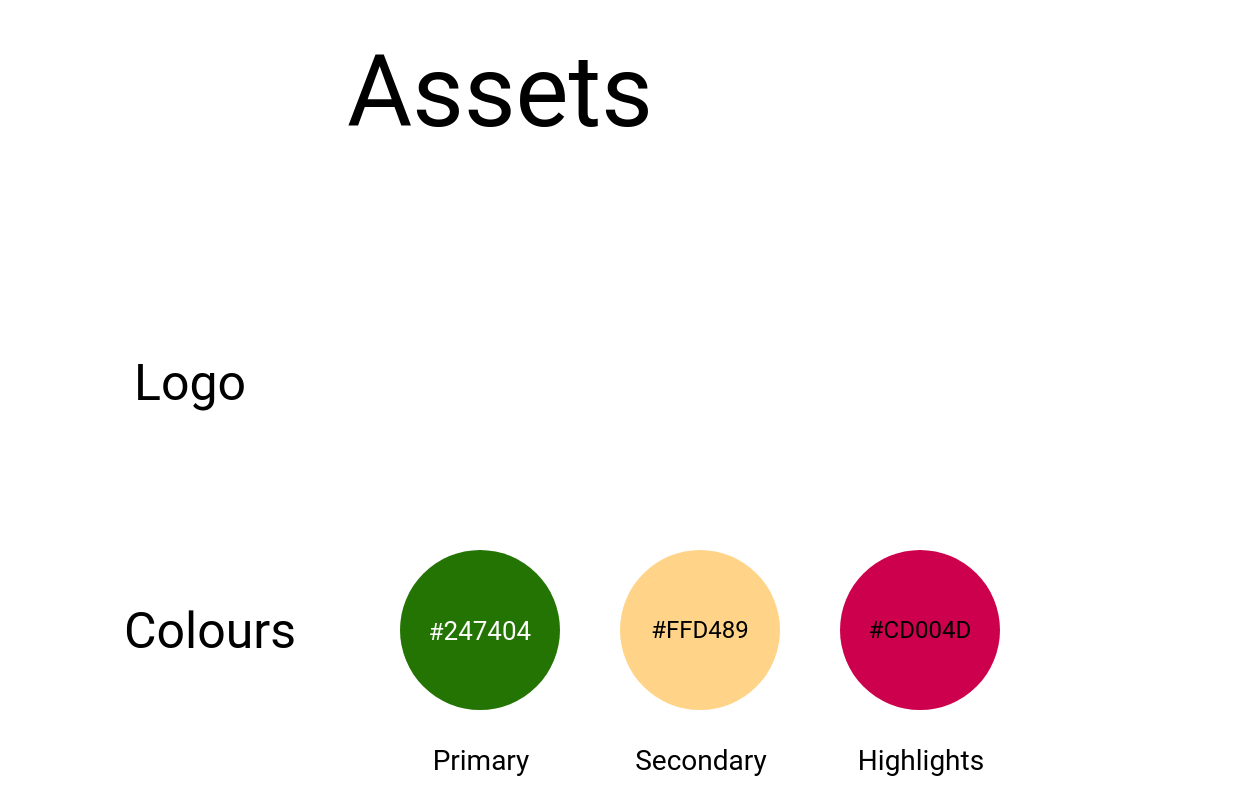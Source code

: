 <mxfile version="24.1.0" type="device" pages="2">
  <diagram name="assets" id="c9db0220-8083-56f3-ca83-edcdcd058819">
    <mxGraphModel dx="-10407" dy="820" grid="1" gridSize="10" guides="1" tooltips="1" connect="1" arrows="1" fold="1" page="1" pageScale="1.5" pageWidth="1600" pageHeight="900" background="none" math="0" shadow="0">
      <root>
        <mxCell id="0" style=";html=1;" />
        <mxCell id="1" style=";html=1;" parent="0" />
        <mxCell id="LfT25MS4hq6PeLbl5iaX-1" value="Assets" style="text;html=1;align=center;verticalAlign=middle;whiteSpace=wrap;rounded=0;fontFamily=Roboto;fontSource=https%3A%2F%2Ffonts.googleapis.com%2Fcss%3Ffamily%3DRoboto;fontSize=50;" vertex="1" parent="1">
          <mxGeometry x="12160" y="70" width="320" height="90" as="geometry" />
        </mxCell>
        <mxCell id="LfT25MS4hq6PeLbl5iaX-6" value="" style="shape=image;verticalLabelPosition=bottom;labelBackgroundColor=default;verticalAlign=top;aspect=fixed;imageAspect=0;image=https://www.mcqiulawyers.com.au/wp-content/uploads/2018/02/logo.png;" vertex="1" parent="1">
          <mxGeometry x="12260" y="210" width="428" height="82" as="geometry" />
        </mxCell>
        <mxCell id="LfT25MS4hq6PeLbl5iaX-7" value="Colours" style="text;html=1;align=center;verticalAlign=middle;whiteSpace=wrap;rounded=0;fontFamily=Roboto;fontSource=https%3A%2F%2Ffonts.googleapis.com%2Fcss%3Ffamily%3DRoboto;fontSize=25;" vertex="1" parent="1">
          <mxGeometry x="12080" y="340" width="190" height="90" as="geometry" />
        </mxCell>
        <mxCell id="LfT25MS4hq6PeLbl5iaX-8" value="Logo" style="text;html=1;align=center;verticalAlign=middle;whiteSpace=wrap;rounded=0;fontFamily=Roboto;fontSource=https%3A%2F%2Ffonts.googleapis.com%2Fcss%3Ffamily%3DRoboto;fontSize=25;" vertex="1" parent="1">
          <mxGeometry x="12070" y="216" width="190" height="90" as="geometry" />
        </mxCell>
        <mxCell id="LfT25MS4hq6PeLbl5iaX-9" value="&lt;font color=&quot;#fcfcfc&quot;&gt;#&lt;span style=&quot;background-color: transparent; font-size: 13px; text-align: left;&quot;&gt;247404&lt;/span&gt;&lt;/font&gt;" style="ellipse;whiteSpace=wrap;html=1;aspect=fixed;fillColor=#247404;strokeColor=none;fontFamily=Roboto;fontSource=https%3A%2F%2Ffonts.googleapis.com%2Fcss%3Ffamily%3DRoboto;" vertex="1" parent="1">
          <mxGeometry x="12270" y="345" width="80" height="80" as="geometry" />
        </mxCell>
        <mxCell id="LfT25MS4hq6PeLbl5iaX-10" value="#FFD489" style="ellipse;whiteSpace=wrap;html=1;aspect=fixed;fillColor=#FFD489;strokeColor=none;fontFamily=Roboto;fontSource=https%3A%2F%2Ffonts.googleapis.com%2Fcss%3Ffamily%3DRoboto;" vertex="1" parent="1">
          <mxGeometry x="12380" y="345" width="80" height="80" as="geometry" />
        </mxCell>
        <mxCell id="LfT25MS4hq6PeLbl5iaX-11" value="&lt;font style=&quot;font-size: 14px;&quot;&gt;Primary&lt;/font&gt;" style="text;html=1;align=center;verticalAlign=middle;whiteSpace=wrap;rounded=0;fontFamily=Roboto;fontSource=https%3A%2F%2Ffonts.googleapis.com%2Fcss%3Ffamily%3DRoboto;fontSize=14;" vertex="1" parent="1">
          <mxGeometry x="12257.5" y="430" width="105" height="40" as="geometry" />
        </mxCell>
        <mxCell id="LfT25MS4hq6PeLbl5iaX-12" value="&lt;font style=&quot;font-size: 14px;&quot;&gt;Secondary&lt;/font&gt;" style="text;html=1;align=center;verticalAlign=middle;whiteSpace=wrap;rounded=0;fontFamily=Roboto;fontSource=https%3A%2F%2Ffonts.googleapis.com%2Fcss%3Ffamily%3DRoboto;fontSize=14;" vertex="1" parent="1">
          <mxGeometry x="12367.5" y="430" width="105" height="40" as="geometry" />
        </mxCell>
        <mxCell id="LfT25MS4hq6PeLbl5iaX-13" value="#CD004D" style="ellipse;whiteSpace=wrap;html=1;aspect=fixed;fillColor=#CD004D;strokeColor=none;fontFamily=Roboto;fontSource=https%3A%2F%2Ffonts.googleapis.com%2Fcss%3Ffamily%3DRoboto;" vertex="1" parent="1">
          <mxGeometry x="12490" y="345" width="80" height="80" as="geometry" />
        </mxCell>
        <mxCell id="LfT25MS4hq6PeLbl5iaX-14" value="&lt;font style=&quot;font-size: 14px;&quot;&gt;Highlights&lt;/font&gt;" style="text;html=1;align=center;verticalAlign=middle;whiteSpace=wrap;rounded=0;fontFamily=Roboto;fontSource=https%3A%2F%2Ffonts.googleapis.com%2Fcss%3Ffamily%3DRoboto;fontSize=14;" vertex="1" parent="1">
          <mxGeometry x="12477.5" y="430" width="105" height="40" as="geometry" />
        </mxCell>
      </root>
    </mxGraphModel>
  </diagram>
  <diagram id="8i3EXRB4sAIUTVz9Crl-" name="home">
    <mxGraphModel dx="2049" dy="1054" grid="1" gridSize="10" guides="1" tooltips="1" connect="1" arrows="1" fold="1" page="1" pageScale="1" pageWidth="1600" pageHeight="900" math="0" shadow="0">
      <root>
        <mxCell id="0" />
        <mxCell id="1" parent="0" />
        <mxCell id="Xjx0grxreHXb90qruqwC-2" value="" style="strokeWidth=1;shadow=0;dashed=0;align=center;html=1;shape=mxgraph.mockup.containers.browserWindow;rSize=0;strokeColor=#666666;strokeColor2=#008cff;strokeColor3=#c4c4c4;mainText=,;recursiveResize=0;fontFamily=Montserrat;fontSource=https%3A%2F%2Ffonts.googleapis.com%2Fcss%3Ffamily%3DMontserrat;fillColor=none;" vertex="1" parent="1">
          <mxGeometry x="45" y="40" width="1510" height="1890" as="geometry" />
        </mxCell>
        <mxCell id="Xjx0grxreHXb90qruqwC-3" value="&lt;font data-font-src=&quot;https://fonts.googleapis.com/css?family=Montserrat&quot;&gt;McQiu Lawyers&lt;/font&gt;" style="strokeWidth=1;shadow=0;dashed=0;align=center;html=1;shape=mxgraph.mockup.containers.anchor;fontSize=17;fontColor=#666666;align=left;whiteSpace=wrap;fontFamily=Roboto;fontSource=https%3A%2F%2Ffonts.googleapis.com%2Fcss%3Ffamily%3DRoboto;" vertex="1" parent="Xjx0grxreHXb90qruqwC-2">
          <mxGeometry x="60" y="12" width="170" height="26" as="geometry" />
        </mxCell>
        <mxCell id="Xjx0grxreHXb90qruqwC-4" value="&lt;font data-font-src=&quot;https://fonts.googleapis.com/css?family=Roboto&quot; face=&quot;Roboto&quot;&gt;mcqiulawyers.com.au&lt;/font&gt;" style="strokeWidth=1;shadow=0;dashed=0;align=center;html=1;shape=mxgraph.mockup.containers.anchor;rSize=0;fontSize=17;fontColor=#666666;align=left;fontFamily=Montserrat;fontSource=https%3A%2F%2Ffonts.googleapis.com%2Fcss%3Ffamily%3DMontserrat;" vertex="1" parent="Xjx0grxreHXb90qruqwC-2">
          <mxGeometry x="130" y="60" width="250" height="26" as="geometry" />
        </mxCell>
        <mxCell id="8yPBcZ-2cWv9pClR8Q93-2" value="" style="shape=image;verticalLabelPosition=bottom;labelBackgroundColor=default;verticalAlign=top;aspect=fixed;imageAspect=0;image=https://www.mcqiulawyers.com.au/wp-content/uploads/2018/02/logo.png;" vertex="1" parent="Xjx0grxreHXb90qruqwC-2">
          <mxGeometry x="195" y="120" width="428" height="82" as="geometry" />
        </mxCell>
        <mxCell id="8yPBcZ-2cWv9pClR8Q93-3" value="&lt;font&gt;About Us&lt;/font&gt;" style="text;html=1;align=center;verticalAlign=middle;whiteSpace=wrap;rounded=0;fontSize=15;fontFamily=Montserrat;fontSource=https%3A%2F%2Ffonts.googleapis.com%2Fcss%3Ffamily%3DMontserrat;" vertex="1" parent="Xjx0grxreHXb90qruqwC-2">
          <mxGeometry x="1045" y="146" width="85" height="30" as="geometry" />
        </mxCell>
        <mxCell id="8yPBcZ-2cWv9pClR8Q93-7" value="&lt;font style=&quot;font-size: 15px;&quot;&gt;&lt;b&gt;Enquire&lt;/b&gt;&lt;/font&gt;" style="rounded=1;fillColor=#247404;strokeColor=none;html=1;whiteSpace=wrap;fontColor=#ffffff;align=center;verticalAlign=middle;fontStyle=0;fontSize=12;sketch=0;fontFamily=Montserrat;fontSource=https%3A%2F%2Ffonts.googleapis.com%2Fcss%3Ffamily%3DMontserrat;" vertex="1" parent="Xjx0grxreHXb90qruqwC-2">
          <mxGeometry x="1175" y="136.5" width="125" height="49" as="geometry" />
        </mxCell>
        <mxCell id="_FqBZBqTFO89XHhkPb4d-1" value="" style="verticalLabelPosition=bottom;shadow=0;dashed=0;align=center;html=1;verticalAlign=top;strokeWidth=2;shape=mxgraph.mockup.graphics.simpleIcon;strokeColor=none;fillColor=#bac8d3;" vertex="1" parent="Xjx0grxreHXb90qruqwC-2">
          <mxGeometry x="780" y="265" width="520" height="255" as="geometry" />
        </mxCell>
        <mxCell id="_FqBZBqTFO89XHhkPb4d-2" value="We&#39;re here with you&lt;div style=&quot;font-size: 15px; line-height: 200%;&quot;&gt;&lt;br&gt;&lt;/div&gt;&lt;div style=&quot;font-size: 15px; line-height: 200%;&quot;&gt;With a diverse range of legal services offered, our dedicated team can help you navigate your complex legal problems.&lt;/div&gt;" style="text;html=1;align=left;verticalAlign=top;whiteSpace=wrap;rounded=0;fontSize=50;fontFamily=Montserrat;fontSource=https%3A%2F%2Ffonts.googleapis.com%2Fcss%3Ffamily%3DMontserrat;horizontal=1;" vertex="1" parent="Xjx0grxreHXb90qruqwC-2">
          <mxGeometry x="215" y="270" width="515" height="250" as="geometry" />
        </mxCell>
        <mxCell id="e-P1rU9MizuhL_VrLOLM-3" value="" style="group" vertex="1" connectable="0" parent="Xjx0grxreHXb90qruqwC-2">
          <mxGeometry x="215" y="460" width="420" height="49" as="geometry" />
        </mxCell>
        <mxCell id="e-P1rU9MizuhL_VrLOLM-1" value="&lt;font style=&quot;font-size: 15px;&quot;&gt;&lt;b&gt;Enquire&lt;/b&gt;&lt;/font&gt;" style="rounded=1;fillColor=#247404;strokeColor=none;html=1;whiteSpace=wrap;fontColor=#ffffff;align=center;verticalAlign=middle;fontStyle=0;fontSize=12;sketch=0;fontFamily=Montserrat;fontSource=https%3A%2F%2Ffonts.googleapis.com%2Fcss%3Ffamily%3DMontserrat;" vertex="1" parent="e-P1rU9MizuhL_VrLOLM-3">
          <mxGeometry width="197.5" height="49" as="geometry" />
        </mxCell>
        <mxCell id="e-P1rU9MizuhL_VrLOLM-2" value="&lt;font color=&quot;#247404&quot; style=&quot;font-size: 15px;&quot;&gt;&lt;b style=&quot;&quot;&gt;Learn More&lt;/b&gt;&lt;/font&gt;" style="rounded=1;fillColor=none;strokeColor=#247404;html=1;whiteSpace=wrap;fontColor=#ffffff;align=center;verticalAlign=middle;fontStyle=0;fontSize=12;sketch=0;fontFamily=Montserrat;fontSource=https%3A%2F%2Ffonts.googleapis.com%2Fcss%3Ffamily%3DMontserrat;strokeWidth=2;" vertex="1" parent="e-P1rU9MizuhL_VrLOLM-3">
          <mxGeometry x="222.5" width="197.5" height="49" as="geometry" />
        </mxCell>
        <mxCell id="e-P1rU9MizuhL_VrLOLM-5" value="&lt;span style=&quot;color: rgb(0, 0, 0); font-family: Montserrat; font-style: normal; font-variant-ligatures: normal; font-variant-caps: normal; letter-spacing: normal; orphans: 2; text-align: left; text-indent: 0px; text-transform: none; widows: 2; word-spacing: 0px; -webkit-text-stroke-width: 0px; white-space: normal; background-color: rgb(251, 251, 251); text-decoration-thickness: initial; text-decoration-style: initial; text-decoration-color: initial; float: none; display: inline !important;&quot;&gt;&lt;b style=&quot;&quot;&gt;&lt;font style=&quot;font-size: 30px;&quot;&gt;We can help you with&lt;/font&gt;&lt;/b&gt;&lt;/span&gt;" style="text;whiteSpace=wrap;html=1;" vertex="1" parent="Xjx0grxreHXb90qruqwC-2">
          <mxGeometry x="209" y="640" width="400" height="50" as="geometry" />
        </mxCell>
        <mxCell id="e-P1rU9MizuhL_VrLOLM-84" value="" style="rounded=1;whiteSpace=wrap;html=1;arcSize=4;strokeColor=#247404;strokeWidth=2;" vertex="1" parent="Xjx0grxreHXb90qruqwC-2">
          <mxGeometry x="205" y="710" width="1095" height="590" as="geometry" />
        </mxCell>
        <mxCell id="e-P1rU9MizuhL_VrLOLM-92" value="" style="line;strokeWidth=2;rotatable=0;dashed=0;labelPosition=right;align=left;verticalAlign=middle;spacingTop=0;spacingLeft=6;points=[];portConstraint=eastwest;strokeColor=#247404;" vertex="1" parent="Xjx0grxreHXb90qruqwC-2">
          <mxGeometry x="205" y="1000" width="1095" height="10" as="geometry" />
        </mxCell>
        <mxCell id="e-P1rU9MizuhL_VrLOLM-95" value="" style="endArrow=none;html=1;rounded=0;entryX=0.5;entryY=0;entryDx=0;entryDy=0;exitX=0.5;exitY=1;exitDx=0;exitDy=0;strokeColor=#247404;strokeWidth=2;" edge="1" parent="Xjx0grxreHXb90qruqwC-2">
          <mxGeometry width="50" height="50" relative="1" as="geometry">
            <mxPoint x="471.73" y="1300" as="sourcePoint" />
            <mxPoint x="471.73" y="710" as="targetPoint" />
          </mxGeometry>
        </mxCell>
        <mxCell id="e-P1rU9MizuhL_VrLOLM-96" value="" style="endArrow=none;html=1;rounded=0;entryX=0.5;entryY=0;entryDx=0;entryDy=0;exitX=0.5;exitY=1;exitDx=0;exitDy=0;strokeColor=#247404;strokeWidth=2;" edge="1" parent="Xjx0grxreHXb90qruqwC-2">
          <mxGeometry width="50" height="50" relative="1" as="geometry">
            <mxPoint x="754" y="1300" as="sourcePoint" />
            <mxPoint x="754" y="710" as="targetPoint" />
          </mxGeometry>
        </mxCell>
        <mxCell id="e-P1rU9MizuhL_VrLOLM-97" value="" style="endArrow=none;html=1;rounded=0;entryX=0.5;entryY=0;entryDx=0;entryDy=0;exitX=0.5;exitY=1;exitDx=0;exitDy=0;strokeColor=#247404;strokeWidth=2;" edge="1" parent="Xjx0grxreHXb90qruqwC-2">
          <mxGeometry width="50" height="50" relative="1" as="geometry">
            <mxPoint x="1025" y="1300" as="sourcePoint" />
            <mxPoint x="1025" y="710" as="targetPoint" />
          </mxGeometry>
        </mxCell>
        <mxCell id="e-P1rU9MizuhL_VrLOLM-98" value="" style="ellipse;whiteSpace=wrap;html=1;aspect=fixed;fillColor=#bac8d3;strokeColor=none;container=0;" vertex="1" parent="Xjx0grxreHXb90qruqwC-2">
          <mxGeometry x="295" y="760" width="100" height="100" as="geometry" />
        </mxCell>
        <mxCell id="e-P1rU9MizuhL_VrLOLM-99" value="" style="ellipse;whiteSpace=wrap;html=1;aspect=fixed;fillColor=#bac8d3;strokeColor=none;container=0;" vertex="1" parent="Xjx0grxreHXb90qruqwC-2">
          <mxGeometry x="565" y="760" width="100" height="100" as="geometry" />
        </mxCell>
        <mxCell id="e-P1rU9MizuhL_VrLOLM-100" value="" style="ellipse;whiteSpace=wrap;html=1;aspect=fixed;fillColor=#bac8d3;strokeColor=none;container=0;" vertex="1" parent="Xjx0grxreHXb90qruqwC-2">
          <mxGeometry x="845" y="760" width="100" height="100" as="geometry" />
        </mxCell>
        <mxCell id="e-P1rU9MizuhL_VrLOLM-101" value="" style="ellipse;whiteSpace=wrap;html=1;aspect=fixed;fillColor=#bac8d3;strokeColor=none;container=0;" vertex="1" parent="Xjx0grxreHXb90qruqwC-2">
          <mxGeometry x="1115" y="760" width="100" height="100" as="geometry" />
        </mxCell>
        <mxCell id="e-P1rU9MizuhL_VrLOLM-102" value="" style="ellipse;whiteSpace=wrap;html=1;aspect=fixed;fillColor=#bac8d3;strokeColor=none;container=0;" vertex="1" parent="Xjx0grxreHXb90qruqwC-2">
          <mxGeometry x="295" y="1050" width="100" height="100" as="geometry" />
        </mxCell>
        <mxCell id="e-P1rU9MizuhL_VrLOLM-103" value="" style="ellipse;whiteSpace=wrap;html=1;aspect=fixed;fillColor=#bac8d3;strokeColor=none;container=0;" vertex="1" parent="Xjx0grxreHXb90qruqwC-2">
          <mxGeometry x="565" y="1050" width="100" height="100" as="geometry" />
        </mxCell>
        <mxCell id="e-P1rU9MizuhL_VrLOLM-104" value="" style="ellipse;whiteSpace=wrap;html=1;aspect=fixed;fillColor=#bac8d3;strokeColor=none;container=0;" vertex="1" parent="Xjx0grxreHXb90qruqwC-2">
          <mxGeometry x="845" y="1050" width="100" height="100" as="geometry" />
        </mxCell>
        <mxCell id="e-P1rU9MizuhL_VrLOLM-105" value="" style="ellipse;whiteSpace=wrap;html=1;aspect=fixed;fillColor=#bac8d3;strokeColor=none;container=0;" vertex="1" parent="Xjx0grxreHXb90qruqwC-2">
          <mxGeometry x="1115" y="1050" width="100" height="100" as="geometry" />
        </mxCell>
        <mxCell id="e-P1rU9MizuhL_VrLOLM-106" value="&lt;p style=&quot;line-height: 70%; font-size: 19px;&quot;&gt;&lt;span style=&quot;color: rgb(0, 0, 0); font-family: Montserrat; font-style: normal; font-variant-ligatures: normal; font-variant-caps: normal; letter-spacing: normal; orphans: 2; text-indent: 0px; text-transform: none; widows: 2; word-spacing: 0px; -webkit-text-stroke-width: 0px; white-space: normal; text-decoration-thickness: initial; text-decoration-style: initial; text-decoration-color: initial; float: none; font-size: 19px; display: inline !important;&quot;&gt;&lt;b style=&quot;font-size: 19px;&quot;&gt;&lt;font style=&quot;font-size: 19px;&quot;&gt;Buying and&amp;nbsp;&lt;/font&gt;&lt;/b&gt;&lt;/span&gt;&lt;/p&gt;&lt;p style=&quot;line-height: 70%; font-size: 19px;&quot;&gt;&lt;font style=&quot;font-size: 19px;&quot;&gt;&lt;span style=&quot;color: rgb(0, 0, 0); font-family: Montserrat; font-style: normal; font-variant-ligatures: normal; font-variant-caps: normal; letter-spacing: normal; orphans: 2; text-indent: 0px; text-transform: none; widows: 2; word-spacing: 0px; -webkit-text-stroke-width: 0px; white-space: normal; text-decoration-thickness: initial; text-decoration-style: initial; text-decoration-color: initial; float: none; font-size: 19px; display: inline !important;&quot;&gt;&lt;b style=&quot;font-size: 19px;&quot;&gt;&lt;font style=&quot;font-size: 19px;&quot;&gt;selling&amp;nbsp;&lt;/font&gt;&lt;/b&gt;&lt;/span&gt;&lt;b style=&quot;font-family: Montserrat; background-color: initial; font-size: 19px;&quot;&gt;&lt;font style=&quot;font-size: 19px;&quot;&gt;property&lt;/font&gt;&lt;/b&gt;&lt;/font&gt;&lt;/p&gt;" style="text;whiteSpace=wrap;html=1;align=center;verticalAlign=middle;container=0;fontSize=19;" vertex="1" parent="Xjx0grxreHXb90qruqwC-2">
          <mxGeometry x="232.5" y="870" width="225" height="80" as="geometry" />
        </mxCell>
        <mxCell id="e-P1rU9MizuhL_VrLOLM-107" value="&lt;font color=&quot;#247404&quot; style=&quot;font-size: 15px;&quot;&gt;&lt;b style=&quot;&quot;&gt;Find out more&lt;/b&gt;&lt;/font&gt;" style="rounded=1;fillColor=none;strokeColor=none;html=1;whiteSpace=wrap;fontColor=#ffffff;align=center;verticalAlign=middle;fontStyle=0;fontSize=12;sketch=0;fontFamily=Montserrat;fontSource=https%3A%2F%2Ffonts.googleapis.com%2Fcss%3Ffamily%3DMontserrat;strokeWidth=2;container=0;" vertex="1" parent="Xjx0grxreHXb90qruqwC-2">
          <mxGeometry x="287" y="940" width="115" height="49" as="geometry" />
        </mxCell>
        <mxCell id="e-P1rU9MizuhL_VrLOLM-108" value="" style="line;strokeWidth=2;rotatable=0;dashed=0;labelPosition=right;align=left;verticalAlign=middle;spacingTop=0;spacingLeft=6;points=[];portConstraint=eastwest;strokeColor=#247404;container=0;" vertex="1" parent="Xjx0grxreHXb90qruqwC-2">
          <mxGeometry x="285" y="976" width="120" height="10" as="geometry" />
        </mxCell>
        <mxCell id="e-P1rU9MizuhL_VrLOLM-112" value="&lt;p style=&quot;line-height: 150%; font-size: 19px;&quot;&gt;&lt;font face=&quot;Montserrat&quot;&gt;&lt;b&gt;Preparing to enter a relationship/marriage&lt;/b&gt;&lt;/font&gt;&lt;/p&gt;" style="text;whiteSpace=wrap;html=1;align=center;verticalAlign=middle;container=0;fontSize=19;" vertex="1" parent="Xjx0grxreHXb90qruqwC-2">
          <mxGeometry x="521.25" y="870" width="188.75" height="80" as="geometry" />
        </mxCell>
        <mxCell id="e-P1rU9MizuhL_VrLOLM-113" value="&lt;font color=&quot;#247404&quot; style=&quot;font-size: 15px;&quot;&gt;&lt;b style=&quot;&quot;&gt;Find out more&lt;/b&gt;&lt;/font&gt;" style="rounded=1;fillColor=none;strokeColor=none;html=1;whiteSpace=wrap;fontColor=#ffffff;align=center;verticalAlign=middle;fontStyle=0;fontSize=12;sketch=0;fontFamily=Montserrat;fontSource=https%3A%2F%2Ffonts.googleapis.com%2Fcss%3Ffamily%3DMontserrat;strokeWidth=2;container=0;" vertex="1" parent="Xjx0grxreHXb90qruqwC-2">
          <mxGeometry x="557" y="940" width="115" height="49" as="geometry" />
        </mxCell>
        <mxCell id="e-P1rU9MizuhL_VrLOLM-114" value="" style="line;strokeWidth=2;rotatable=0;dashed=0;labelPosition=right;align=left;verticalAlign=middle;spacingTop=0;spacingLeft=6;points=[];portConstraint=eastwest;strokeColor=#247404;container=0;" vertex="1" parent="Xjx0grxreHXb90qruqwC-2">
          <mxGeometry x="555" y="976" width="120" height="10" as="geometry" />
        </mxCell>
        <mxCell id="e-P1rU9MizuhL_VrLOLM-115" value="&lt;p style=&quot;line-height: 150%; font-size: 19px;&quot;&gt;&lt;font face=&quot;Montserrat&quot;&gt;&lt;b&gt;Divorce or separation&lt;/b&gt;&lt;/font&gt;&lt;/p&gt;" style="text;whiteSpace=wrap;html=1;align=center;verticalAlign=middle;container=0;fontSize=19;" vertex="1" parent="Xjx0grxreHXb90qruqwC-2">
          <mxGeometry x="782.5" y="870" width="225" height="80" as="geometry" />
        </mxCell>
        <mxCell id="e-P1rU9MizuhL_VrLOLM-116" value="&lt;font color=&quot;#247404&quot; style=&quot;font-size: 15px;&quot;&gt;&lt;b style=&quot;&quot;&gt;Find out more&lt;/b&gt;&lt;/font&gt;" style="rounded=1;fillColor=none;strokeColor=none;html=1;whiteSpace=wrap;fontColor=#ffffff;align=center;verticalAlign=middle;fontStyle=0;fontSize=12;sketch=0;fontFamily=Montserrat;fontSource=https%3A%2F%2Ffonts.googleapis.com%2Fcss%3Ffamily%3DMontserrat;strokeWidth=2;container=0;" vertex="1" parent="Xjx0grxreHXb90qruqwC-2">
          <mxGeometry x="837" y="940" width="115" height="49" as="geometry" />
        </mxCell>
        <mxCell id="e-P1rU9MizuhL_VrLOLM-117" value="" style="line;strokeWidth=2;rotatable=0;dashed=0;labelPosition=right;align=left;verticalAlign=middle;spacingTop=0;spacingLeft=6;points=[];portConstraint=eastwest;strokeColor=#247404;container=0;" vertex="1" parent="Xjx0grxreHXb90qruqwC-2">
          <mxGeometry x="835" y="976" width="120" height="10" as="geometry" />
        </mxCell>
        <mxCell id="e-P1rU9MizuhL_VrLOLM-118" value="&lt;p style=&quot;line-height: 150%; font-size: 19px;&quot;&gt;&lt;font face=&quot;Montserrat&quot;&gt;&lt;b&gt;Setting up a business&lt;/b&gt;&lt;/font&gt;&lt;/p&gt;" style="text;whiteSpace=wrap;html=1;align=center;verticalAlign=middle;container=0;fontSize=19;" vertex="1" parent="Xjx0grxreHXb90qruqwC-2">
          <mxGeometry x="1065.75" y="1160" width="197.5" height="80" as="geometry" />
        </mxCell>
        <mxCell id="e-P1rU9MizuhL_VrLOLM-119" value="&lt;font color=&quot;#247404&quot; style=&quot;font-size: 15px;&quot;&gt;&lt;b style=&quot;&quot;&gt;Find out more&lt;/b&gt;&lt;/font&gt;" style="rounded=1;fillColor=none;strokeColor=none;html=1;whiteSpace=wrap;fontColor=#ffffff;align=center;verticalAlign=middle;fontStyle=0;fontSize=12;sketch=0;fontFamily=Montserrat;fontSource=https%3A%2F%2Ffonts.googleapis.com%2Fcss%3Ffamily%3DMontserrat;strokeWidth=2;container=0;" vertex="1" parent="Xjx0grxreHXb90qruqwC-2">
          <mxGeometry x="1107" y="937" width="115" height="49" as="geometry" />
        </mxCell>
        <mxCell id="e-P1rU9MizuhL_VrLOLM-120" value="" style="line;strokeWidth=2;rotatable=0;dashed=0;labelPosition=right;align=left;verticalAlign=middle;spacingTop=0;spacingLeft=6;points=[];portConstraint=eastwest;strokeColor=#247404;container=0;" vertex="1" parent="Xjx0grxreHXb90qruqwC-2">
          <mxGeometry x="1105" y="973" width="120" height="10" as="geometry" />
        </mxCell>
        <mxCell id="e-P1rU9MizuhL_VrLOLM-121" value="&lt;p style=&quot;line-height: 150%; font-size: 19px;&quot;&gt;&lt;font face=&quot;Montserrat&quot;&gt;&lt;b&gt;Immigrating to Australia&lt;/b&gt;&lt;/font&gt;&lt;/p&gt;" style="text;whiteSpace=wrap;html=1;align=center;verticalAlign=middle;container=0;fontSize=19;" vertex="1" parent="Xjx0grxreHXb90qruqwC-2">
          <mxGeometry x="232.5" y="1160" width="225" height="80" as="geometry" />
        </mxCell>
        <mxCell id="e-P1rU9MizuhL_VrLOLM-122" value="&lt;font color=&quot;#247404&quot; style=&quot;font-size: 15px;&quot;&gt;&lt;b style=&quot;&quot;&gt;Find out more&lt;/b&gt;&lt;/font&gt;" style="rounded=1;fillColor=none;strokeColor=none;html=1;whiteSpace=wrap;fontColor=#ffffff;align=center;verticalAlign=middle;fontStyle=0;fontSize=12;sketch=0;fontFamily=Montserrat;fontSource=https%3A%2F%2Ffonts.googleapis.com%2Fcss%3Ffamily%3DMontserrat;strokeWidth=2;container=0;" vertex="1" parent="Xjx0grxreHXb90qruqwC-2">
          <mxGeometry x="287" y="1230" width="115" height="49" as="geometry" />
        </mxCell>
        <mxCell id="e-P1rU9MizuhL_VrLOLM-123" value="" style="line;strokeWidth=2;rotatable=0;dashed=0;labelPosition=right;align=left;verticalAlign=middle;spacingTop=0;spacingLeft=6;points=[];portConstraint=eastwest;strokeColor=#247404;container=0;" vertex="1" parent="Xjx0grxreHXb90qruqwC-2">
          <mxGeometry x="285" y="1266" width="120" height="10" as="geometry" />
        </mxCell>
        <mxCell id="e-P1rU9MizuhL_VrLOLM-124" value="&lt;p style=&quot;line-height: 70%; font-size: 19px;&quot;&gt;&lt;font face=&quot;Montserrat&quot;&gt;&lt;b&gt;Planning an estate&lt;/b&gt;&lt;/font&gt;&lt;/p&gt;" style="text;whiteSpace=wrap;html=1;align=center;verticalAlign=middle;container=0;fontSize=19;" vertex="1" parent="Xjx0grxreHXb90qruqwC-2">
          <mxGeometry x="502" y="1160" width="225" height="80" as="geometry" />
        </mxCell>
        <mxCell id="e-P1rU9MizuhL_VrLOLM-125" value="&lt;font color=&quot;#247404&quot; style=&quot;font-size: 15px;&quot;&gt;&lt;b style=&quot;&quot;&gt;Find out more&lt;/b&gt;&lt;/font&gt;" style="rounded=1;fillColor=none;strokeColor=none;html=1;whiteSpace=wrap;fontColor=#ffffff;align=center;verticalAlign=middle;fontStyle=0;fontSize=12;sketch=0;fontFamily=Montserrat;fontSource=https%3A%2F%2Ffonts.googleapis.com%2Fcss%3Ffamily%3DMontserrat;strokeWidth=2;container=0;" vertex="1" parent="Xjx0grxreHXb90qruqwC-2">
          <mxGeometry x="556.5" y="1230" width="115" height="49" as="geometry" />
        </mxCell>
        <mxCell id="e-P1rU9MizuhL_VrLOLM-126" value="" style="line;strokeWidth=2;rotatable=0;dashed=0;labelPosition=right;align=left;verticalAlign=middle;spacingTop=0;spacingLeft=6;points=[];portConstraint=eastwest;strokeColor=#247404;container=0;" vertex="1" parent="Xjx0grxreHXb90qruqwC-2">
          <mxGeometry x="554.5" y="1266" width="120" height="10" as="geometry" />
        </mxCell>
        <mxCell id="e-P1rU9MizuhL_VrLOLM-127" value="&lt;p style=&quot;line-height: 150%; font-size: 19px;&quot;&gt;&lt;font face=&quot;Montserrat&quot;&gt;&lt;b&gt;Drafting contracts&lt;/b&gt;&lt;/font&gt;&lt;/p&gt;" style="text;whiteSpace=wrap;html=1;align=center;verticalAlign=middle;container=0;fontSize=19;" vertex="1" parent="Xjx0grxreHXb90qruqwC-2">
          <mxGeometry x="782.5" y="1160" width="225" height="80" as="geometry" />
        </mxCell>
        <mxCell id="e-P1rU9MizuhL_VrLOLM-128" value="&lt;font color=&quot;#247404&quot; style=&quot;font-size: 15px;&quot;&gt;&lt;b style=&quot;&quot;&gt;Find out more&lt;/b&gt;&lt;/font&gt;" style="rounded=1;fillColor=none;strokeColor=none;html=1;whiteSpace=wrap;fontColor=#ffffff;align=center;verticalAlign=middle;fontStyle=0;fontSize=12;sketch=0;fontFamily=Montserrat;fontSource=https%3A%2F%2Ffonts.googleapis.com%2Fcss%3Ffamily%3DMontserrat;strokeWidth=2;container=0;" vertex="1" parent="Xjx0grxreHXb90qruqwC-2">
          <mxGeometry x="837" y="1230" width="115" height="49" as="geometry" />
        </mxCell>
        <mxCell id="e-P1rU9MizuhL_VrLOLM-129" value="" style="line;strokeWidth=2;rotatable=0;dashed=0;labelPosition=right;align=left;verticalAlign=middle;spacingTop=0;spacingLeft=6;points=[];portConstraint=eastwest;strokeColor=#247404;container=0;" vertex="1" parent="Xjx0grxreHXb90qruqwC-2">
          <mxGeometry x="835" y="1266" width="120" height="10" as="geometry" />
        </mxCell>
        <mxCell id="e-P1rU9MizuhL_VrLOLM-131" value="&lt;font color=&quot;#247404&quot; style=&quot;font-size: 15px;&quot;&gt;&lt;b style=&quot;&quot;&gt;Find out more&lt;/b&gt;&lt;/font&gt;" style="rounded=1;fillColor=none;strokeColor=none;html=1;whiteSpace=wrap;fontColor=#ffffff;align=center;verticalAlign=middle;fontStyle=0;fontSize=12;sketch=0;fontFamily=Montserrat;fontSource=https%3A%2F%2Ffonts.googleapis.com%2Fcss%3Ffamily%3DMontserrat;strokeWidth=2;container=0;" vertex="1" parent="Xjx0grxreHXb90qruqwC-2">
          <mxGeometry x="1107" y="1230" width="115" height="49" as="geometry" />
        </mxCell>
        <mxCell id="e-P1rU9MizuhL_VrLOLM-132" value="" style="line;strokeWidth=2;rotatable=0;dashed=0;labelPosition=right;align=left;verticalAlign=middle;spacingTop=0;spacingLeft=6;points=[];portConstraint=eastwest;strokeColor=#247404;container=0;" vertex="1" parent="Xjx0grxreHXb90qruqwC-2">
          <mxGeometry x="1105" y="1266" width="120" height="10" as="geometry" />
        </mxCell>
        <mxCell id="e-P1rU9MizuhL_VrLOLM-133" value="&lt;p style=&quot;line-height: 150%; font-size: 19px;&quot;&gt;&lt;font face=&quot;Montserrat&quot;&gt;&lt;b&gt;Resolving civil disputes&lt;/b&gt;&lt;/font&gt;&lt;/p&gt;" style="text;whiteSpace=wrap;html=1;align=center;verticalAlign=middle;container=0;fontSize=19;" vertex="1" parent="Xjx0grxreHXb90qruqwC-2">
          <mxGeometry x="1052.5" y="870" width="225" height="80" as="geometry" />
        </mxCell>
      </root>
    </mxGraphModel>
  </diagram>
</mxfile>
